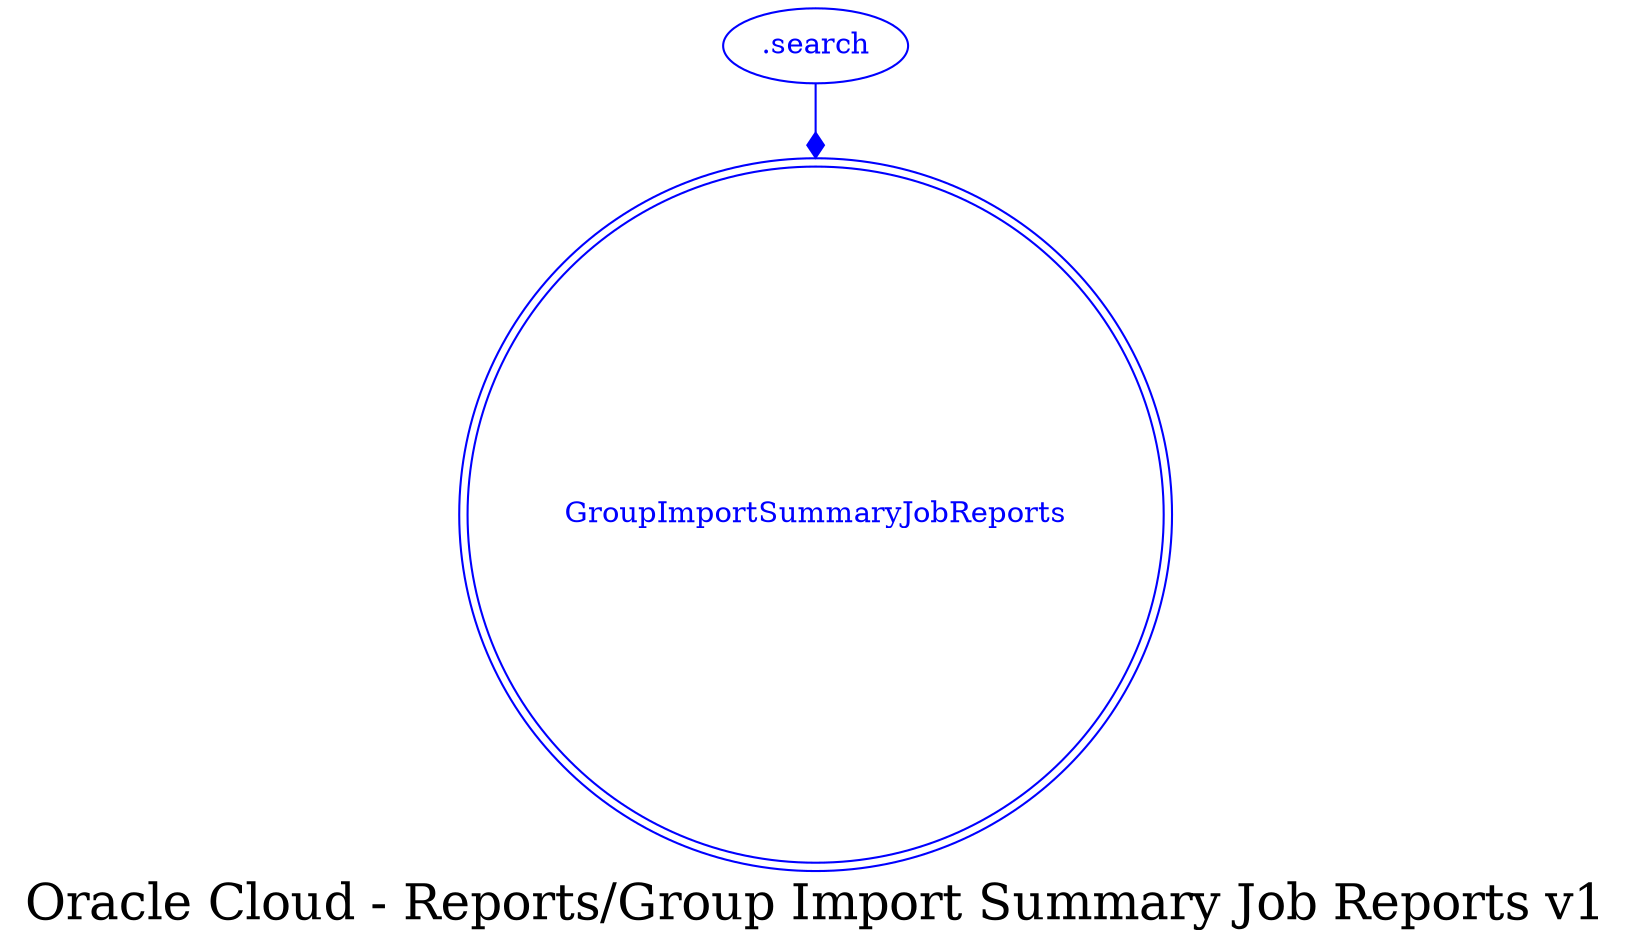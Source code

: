 digraph LexiconGraph {
graph[label="Oracle Cloud - Reports/Group Import Summary Job Reports v1", fontsize=24]
splines=true
"GroupImportSummaryJobReports" [color=blue, fontcolor=blue, shape=doublecircle]
".search" -> "GroupImportSummaryJobReports" [color=blue, fontcolor=blue, arrowhead=diamond, arrowtail=none]
".search" [color=blue, fontcolor=blue, shape=ellipse]
}
